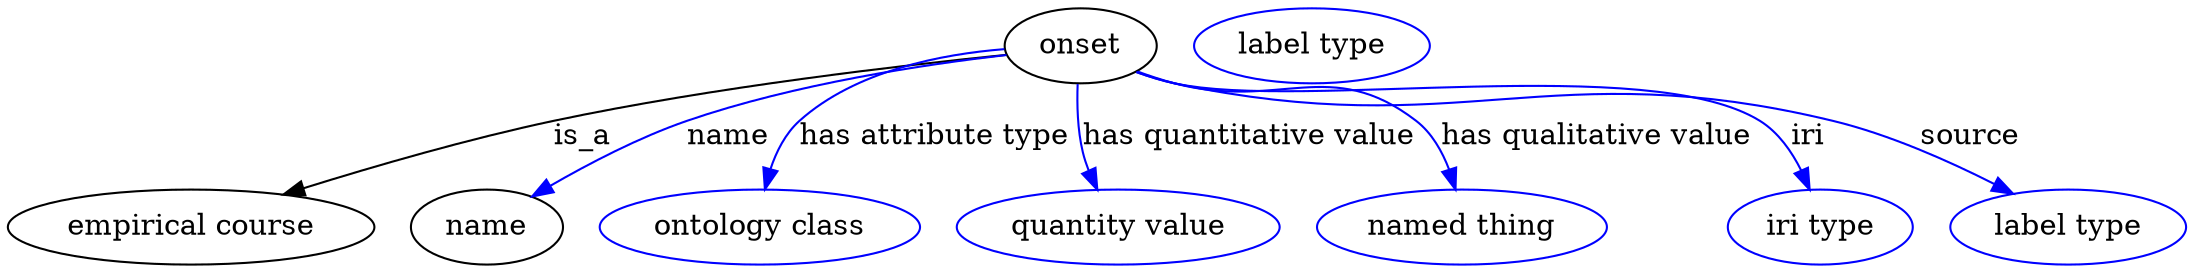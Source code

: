 digraph {
	graph [bb="0,0,1045.3,123"];
	node [label="\N"];
	onset	[height=0.5,
		label=onset,
		pos="514.74,105",
		width=1.011];
	"empirical course"	[height=0.5,
		pos="87.742,18",
		width=2.4373];
	onset -> "empirical course"	[label=is_a,
		lp="275.74,61.5",
		pos="e,132,33.61 479.27,100.7 430.08,95.765 338.53,85.257 261.74,69 221.02,60.379 175.87,47.297 141.77,36.677"];
	name	[height=0.5,
		pos="229.74,18",
		width=1.011];
	onset -> name	[color=blue,
		label=name,
		lp="345.74,61.5",
		pos="e,251.4,32.671 479.11,100.59 440.5,96.171 377.49,86.819 325.74,69 302.79,61.096 278.56,48.438 260.18,37.836",
		style=solid];
	"has attribute type"	[color=blue,
		height=0.5,
		label="ontology class",
		pos="360.74,18",
		width=2.1304];
	onset -> "has attribute type"	[color=blue,
		label="has attribute type",
		lp="444.74,61.5",
		pos="e,363.15,36.104 478.38,103.43 448.49,101.09 406.79,93.238 379.74,69 372.98,62.942 368.61,54.221 365.8,45.753",
		style=solid];
	"has quantitative value"	[color=blue,
		height=0.5,
		label="quantity value",
		pos="532.74,18",
		width=2.1484];
	onset -> "has quantitative value"	[color=blue,
		label="has quantitative value",
		lp="595.74,61.5",
		pos="e,522.72,35.892 513.27,86.643 512.9,76.915 513.18,64.636 515.74,54 516.44,51.106 517.4,48.171 518.51,45.296",
		style=solid];
	"has qualitative value"	[color=blue,
		height=0.5,
		label="named thing",
		pos="697.74,18",
		width=1.9318];
	onset -> "has qualitative value"	[color=blue,
		label="has qualitative value",
		lp="762.24,61.5",
		pos="e,694.64,35.994 541.57,92.827 547.48,90.659 553.77,88.574 559.74,87 610.19,73.71 634.37,100.79 675.74,69 683.28,63.207 688.29,54.281 \
691.59,45.566",
		style=solid];
	iri	[color=blue,
		height=0.5,
		label="iri type",
		pos="869.74,18",
		width=1.2277];
	onset -> iri	[color=blue,
		label=iri,
		lp="863.74,61.5",
		pos="e,864.63,35.938 541.48,92.417 547.39,90.274 553.7,88.304 559.74,87 620.91,73.798 787.55,101.95 840.74,69 849.61,63.509 856.05,54.239 \
860.58,45.161",
		style=solid];
	source	[color=blue,
		height=0.5,
		label="label type",
		pos="988.74,18",
		width=1.5707];
	onset -> source	[color=blue,
		label=source,
		lp="941.74,61.5",
		pos="e,962.31,33.974 541.47,92.385 547.39,90.244 553.7,88.283 559.74,87 697.35,57.806 738.99,101.99 875.74,69 902.81,62.47 931.48,49.708 \
953.17,38.713",
		style=solid];
	attribute_name	[color=blue,
		height=0.5,
		label="label type",
		pos="625.74,105",
		width=1.5707];
}

